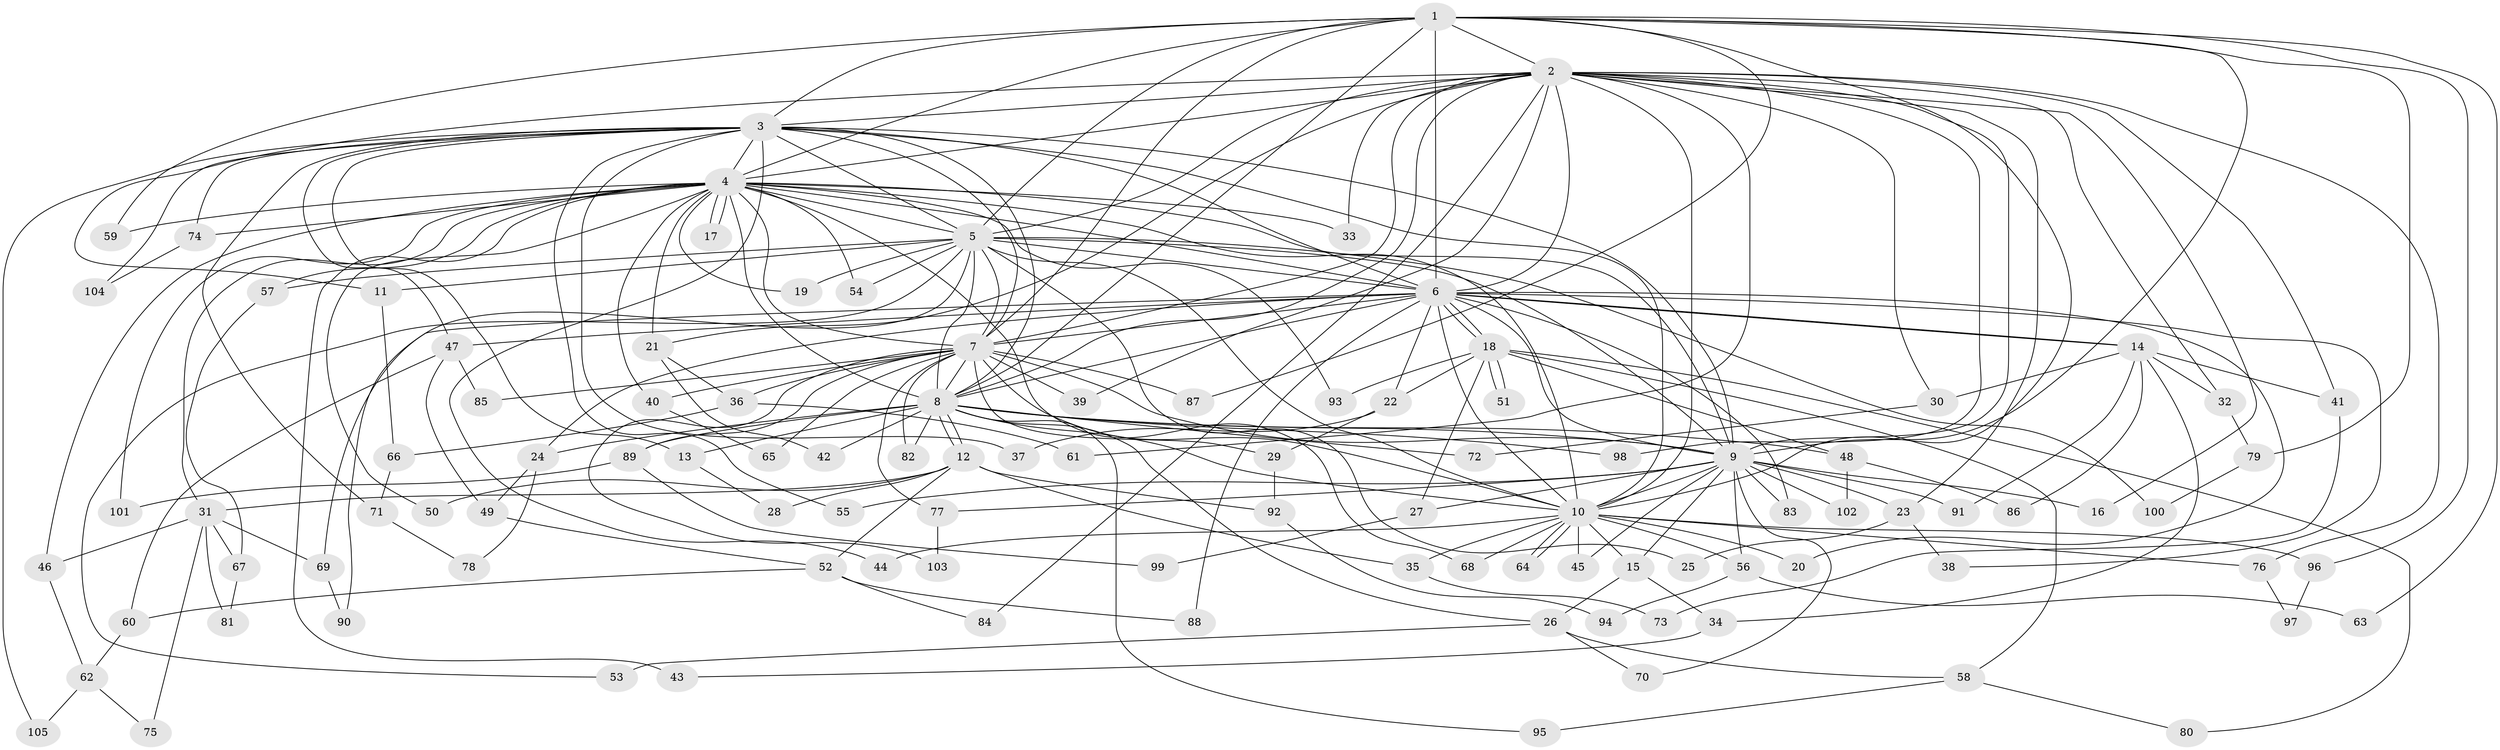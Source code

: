 // Generated by graph-tools (version 1.1) at 2025/25/03/09/25 03:25:36]
// undirected, 105 vertices, 235 edges
graph export_dot {
graph [start="1"]
  node [color=gray90,style=filled];
  1;
  2;
  3;
  4;
  5;
  6;
  7;
  8;
  9;
  10;
  11;
  12;
  13;
  14;
  15;
  16;
  17;
  18;
  19;
  20;
  21;
  22;
  23;
  24;
  25;
  26;
  27;
  28;
  29;
  30;
  31;
  32;
  33;
  34;
  35;
  36;
  37;
  38;
  39;
  40;
  41;
  42;
  43;
  44;
  45;
  46;
  47;
  48;
  49;
  50;
  51;
  52;
  53;
  54;
  55;
  56;
  57;
  58;
  59;
  60;
  61;
  62;
  63;
  64;
  65;
  66;
  67;
  68;
  69;
  70;
  71;
  72;
  73;
  74;
  75;
  76;
  77;
  78;
  79;
  80;
  81;
  82;
  83;
  84;
  85;
  86;
  87;
  88;
  89;
  90;
  91;
  92;
  93;
  94;
  95;
  96;
  97;
  98;
  99;
  100;
  101;
  102;
  103;
  104;
  105;
  1 -- 2;
  1 -- 3;
  1 -- 4;
  1 -- 5;
  1 -- 6;
  1 -- 7;
  1 -- 8;
  1 -- 9;
  1 -- 10;
  1 -- 59;
  1 -- 63;
  1 -- 79;
  1 -- 87;
  1 -- 96;
  2 -- 3;
  2 -- 4;
  2 -- 5;
  2 -- 6;
  2 -- 7;
  2 -- 8;
  2 -- 9;
  2 -- 10;
  2 -- 11;
  2 -- 16;
  2 -- 21;
  2 -- 23;
  2 -- 30;
  2 -- 32;
  2 -- 33;
  2 -- 39;
  2 -- 41;
  2 -- 61;
  2 -- 76;
  2 -- 84;
  2 -- 98;
  3 -- 4;
  3 -- 5;
  3 -- 6;
  3 -- 7;
  3 -- 8;
  3 -- 9;
  3 -- 10;
  3 -- 13;
  3 -- 37;
  3 -- 44;
  3 -- 47;
  3 -- 55;
  3 -- 71;
  3 -- 74;
  3 -- 104;
  3 -- 105;
  4 -- 5;
  4 -- 6;
  4 -- 7;
  4 -- 8;
  4 -- 9;
  4 -- 10;
  4 -- 17;
  4 -- 17;
  4 -- 19;
  4 -- 21;
  4 -- 31;
  4 -- 33;
  4 -- 40;
  4 -- 43;
  4 -- 46;
  4 -- 50;
  4 -- 54;
  4 -- 57;
  4 -- 59;
  4 -- 68;
  4 -- 74;
  4 -- 93;
  4 -- 101;
  5 -- 6;
  5 -- 7;
  5 -- 8;
  5 -- 9;
  5 -- 10;
  5 -- 11;
  5 -- 19;
  5 -- 25;
  5 -- 53;
  5 -- 54;
  5 -- 57;
  5 -- 90;
  5 -- 100;
  6 -- 7;
  6 -- 8;
  6 -- 9;
  6 -- 10;
  6 -- 14;
  6 -- 14;
  6 -- 18;
  6 -- 18;
  6 -- 20;
  6 -- 22;
  6 -- 24;
  6 -- 38;
  6 -- 47;
  6 -- 69;
  6 -- 83;
  6 -- 88;
  7 -- 8;
  7 -- 9;
  7 -- 10;
  7 -- 29;
  7 -- 36;
  7 -- 39;
  7 -- 40;
  7 -- 65;
  7 -- 77;
  7 -- 82;
  7 -- 85;
  7 -- 87;
  7 -- 89;
  7 -- 103;
  8 -- 9;
  8 -- 10;
  8 -- 12;
  8 -- 12;
  8 -- 13;
  8 -- 24;
  8 -- 26;
  8 -- 42;
  8 -- 48;
  8 -- 72;
  8 -- 82;
  8 -- 89;
  8 -- 95;
  8 -- 98;
  9 -- 10;
  9 -- 15;
  9 -- 16;
  9 -- 23;
  9 -- 27;
  9 -- 45;
  9 -- 55;
  9 -- 56;
  9 -- 70;
  9 -- 77;
  9 -- 83;
  9 -- 91;
  9 -- 102;
  10 -- 15;
  10 -- 20;
  10 -- 35;
  10 -- 44;
  10 -- 45;
  10 -- 56;
  10 -- 64;
  10 -- 64;
  10 -- 68;
  10 -- 76;
  10 -- 96;
  11 -- 66;
  12 -- 28;
  12 -- 31;
  12 -- 35;
  12 -- 50;
  12 -- 52;
  12 -- 92;
  13 -- 28;
  14 -- 30;
  14 -- 32;
  14 -- 34;
  14 -- 41;
  14 -- 86;
  14 -- 91;
  15 -- 26;
  15 -- 34;
  18 -- 22;
  18 -- 27;
  18 -- 48;
  18 -- 51;
  18 -- 51;
  18 -- 58;
  18 -- 80;
  18 -- 93;
  21 -- 36;
  21 -- 42;
  22 -- 29;
  22 -- 37;
  23 -- 25;
  23 -- 38;
  24 -- 49;
  24 -- 78;
  26 -- 53;
  26 -- 58;
  26 -- 70;
  27 -- 99;
  29 -- 92;
  30 -- 72;
  31 -- 46;
  31 -- 67;
  31 -- 69;
  31 -- 75;
  31 -- 81;
  32 -- 79;
  34 -- 43;
  35 -- 73;
  36 -- 61;
  36 -- 66;
  40 -- 65;
  41 -- 73;
  46 -- 62;
  47 -- 49;
  47 -- 60;
  47 -- 85;
  48 -- 86;
  48 -- 102;
  49 -- 52;
  52 -- 60;
  52 -- 84;
  52 -- 88;
  56 -- 63;
  56 -- 94;
  57 -- 67;
  58 -- 80;
  58 -- 95;
  60 -- 62;
  62 -- 75;
  62 -- 105;
  66 -- 71;
  67 -- 81;
  69 -- 90;
  71 -- 78;
  74 -- 104;
  76 -- 97;
  77 -- 103;
  79 -- 100;
  89 -- 99;
  89 -- 101;
  92 -- 94;
  96 -- 97;
}
